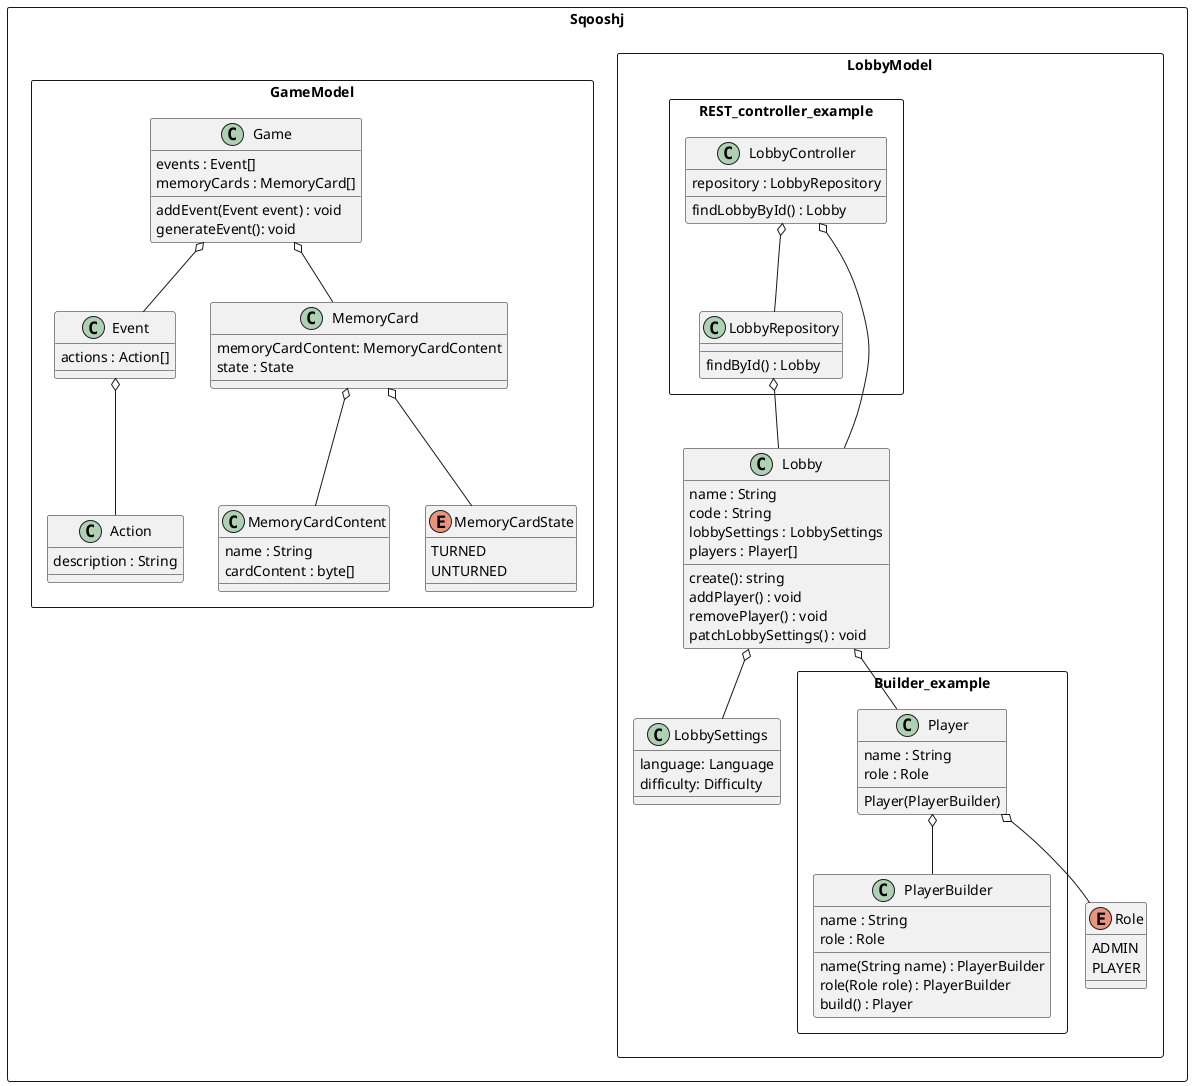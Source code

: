 @startuml

rectangle Sqooshj {
  rectangle LobbyModel {
    rectangle REST_controller_example {
      class LobbyController {
        repository : LobbyRepository
        findLobbyById() : Lobby
      }
      
      class LobbyRepository {
        findById() : Lobby
      }
      LobbyController o-- LobbyRepository
    }
    LobbyController o-- Lobby
    LobbyRepository o-- Lobby


    class Lobby {
      name : String
      code : String
      lobbySettings : LobbySettings
      players : Player[]
      create(): string
      addPlayer() : void
      removePlayer() : void
      patchLobbySettings() : void
    }

    rectangle Builder_example {
      class Player {
        Player(PlayerBuilder)
        name : String
        role : Role
      }

      class PlayerBuilder {
        name : String
        role : Role
        name(String name) : PlayerBuilder
        role(Role role) : PlayerBuilder
        build() : Player
      }
    }

    enum Role {
      ADMIN
      PLAYER
    }

    class LobbySettings {
        language: Language
        difficulty: Difficulty
    }

    Lobby o-- LobbySettings
    Lobby o-- Player
    Player o-- PlayerBuilder
    Player o-- Role
  }

  rectangle GameModel {
    class Game {
      events : Event[]
      memoryCards : MemoryCard[]
      addEvent(Event event) : void
      generateEvent(): void
    }

    class Event {
      actions : Action[]
    }

    class Action {
      description : String
    }

    class MemoryCard {
      memoryCardContent: MemoryCardContent
      state : State
    }

    class MemoryCardContent {
      name : String
      cardContent : byte[]
    }

    enum MemoryCardState {
      TURNED
      UNTURNED
    }

    Game o-- Event
    Game o-- MemoryCard
    MemoryCard o-- MemoryCardContent
    MemoryCard o-- MemoryCardState
    Event o-- Action
  }
}

@enduml